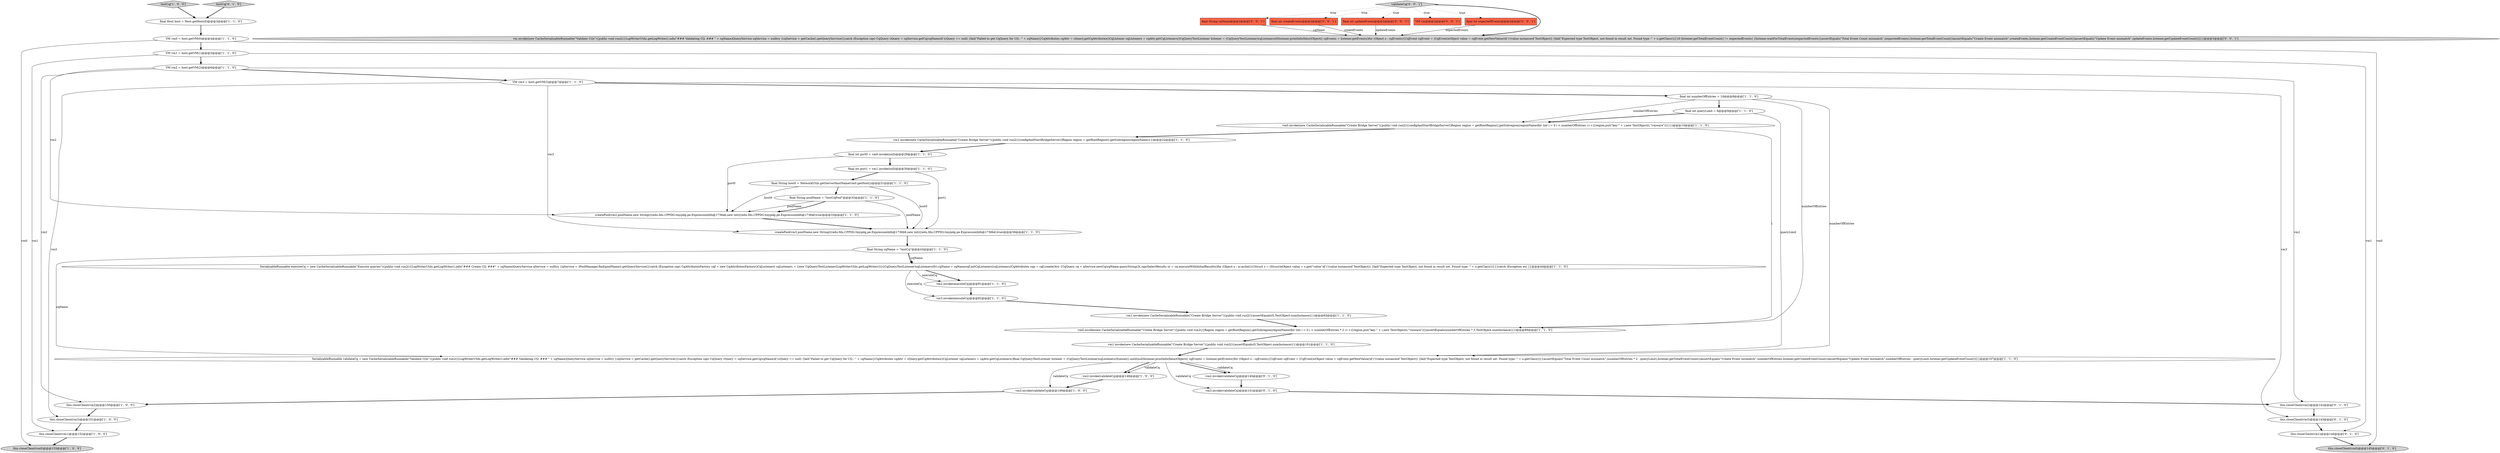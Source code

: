 digraph {
16 [style = filled, label = "this.closeClient(vm0)@@@153@@@['1', '0', '0']", fillcolor = lightgray, shape = ellipse image = "AAA0AAABBB1BBB"];
24 [style = filled, label = "final String host0 = NetworkUtils.getServerHostName(vm0.getHost())@@@31@@@['1', '1', '0']", fillcolor = white, shape = ellipse image = "AAA0AAABBB1BBB"];
0 [style = filled, label = "vm1.invoke(new CacheSerializableRunnable(\"Create Bridge Server\"){public void run2(){assertEquals(0,TestObject.numInstance)}})@@@83@@@['1', '1', '0']", fillcolor = white, shape = ellipse image = "AAA0AAABBB1BBB"];
11 [style = filled, label = "final Host host = Host.getHost(0)@@@3@@@['1', '1', '0']", fillcolor = white, shape = ellipse image = "AAA0AAABBB1BBB"];
19 [style = filled, label = "testCq['1', '0', '0']", fillcolor = lightgray, shape = diamond image = "AAA0AAABBB1BBB"];
29 [style = filled, label = "vm0.invoke(new CacheSerializableRunnable(\"Create Bridge Server\"){public void run2(){configAndStartBridgeServer()Region region = getRootRegion().getSubregion(regionName)for (int i = 0 i < numberOfEntries i++){region.put(\"key-\" + i,new TestObject(i,\"vmware\"))}}})@@@10@@@['1', '1', '0']", fillcolor = white, shape = ellipse image = "AAA0AAABBB1BBB"];
30 [style = filled, label = "this.closeClient(vm1)@@@144@@@['0', '1', '0']", fillcolor = white, shape = ellipse image = "AAA0AAABBB2BBB"];
6 [style = filled, label = "VM vm2 = host.getVM(2)@@@6@@@['1', '1', '0']", fillcolor = white, shape = ellipse image = "AAA0AAABBB1BBB"];
38 [style = filled, label = "final String cqName@@@2@@@['0', '0', '1']", fillcolor = tomato, shape = box image = "AAA0AAABBB3BBB"];
42 [style = filled, label = "final int createEvents@@@2@@@['0', '0', '1']", fillcolor = tomato, shape = box image = "AAA0AAABBB3BBB"];
10 [style = filled, label = "vm2.invoke(executeCq)@@@81@@@['1', '1', '0']", fillcolor = white, shape = ellipse image = "AAA0AAABBB1BBB"];
12 [style = filled, label = "vm3.invoke(executeCq)@@@82@@@['1', '1', '0']", fillcolor = white, shape = ellipse image = "AAA0AAABBB1BBB"];
43 [style = filled, label = "final int updateEvents@@@2@@@['0', '0', '1']", fillcolor = tomato, shape = box image = "AAA0AAABBB3BBB"];
36 [style = filled, label = "vm2.invoke(validateCq)@@@140@@@['0', '1', '0']", fillcolor = white, shape = ellipse image = "AAA0AAABBB2BBB"];
28 [style = filled, label = "vm2.invoke(validateCq)@@@148@@@['1', '0', '0']", fillcolor = white, shape = ellipse image = "AAA0AAABBB1BBB"];
25 [style = filled, label = "final String poolName = \"testCqPool\"@@@32@@@['1', '1', '0']", fillcolor = white, shape = ellipse image = "AAA0AAABBB1BBB"];
3 [style = filled, label = "SerializableRunnable executeCq = new CacheSerializableRunnable(\"Execute queries\"){public void run2(){LogWriterUtils.getLogWriter().info(\"### Create CQ. ###\" + cqName)QueryService qService = nulltry {qService = (PoolManager.find(poolName)).getQueryService()}catch (Exception cqe) CqAttributesFactory cqf = new CqAttributesFactory()CqListener(( cqListeners = {new CqQueryTestListener(LogWriterUtils.getLogWriter())}((CqQueryTestListener)cqListeners(0().cqName = cqNamecqf.initCqListeners(cqListeners)CqAttributes cqa = cqf.create()try {CqQuery cq = qService.newCq(cqName,queryString(3(,cqa)SelectResults sr = cq.executeWithInitialResults()for (Object o : sr.asSet()){Struct s = (Struct)oObject value = s.get(\"value\")if (!(value instanceof TestObject)) {fail(\"Expected type TestObject, not found in result set. Found type :\" + o.getClass())}}}catch (Exception ex) }}@@@44@@@['1', '1', '0']", fillcolor = white, shape = ellipse image = "AAA0AAABBB1BBB"];
20 [style = filled, label = "this.closeClient(vm3)@@@151@@@['1', '0', '0']", fillcolor = white, shape = ellipse image = "AAA0AAABBB1BBB"];
27 [style = filled, label = "vm3.invoke(validateCq)@@@149@@@['1', '0', '0']", fillcolor = white, shape = ellipse image = "AAA0AAABBB1BBB"];
5 [style = filled, label = "vm1.invoke(new CacheSerializableRunnable(\"Create Bridge Server\"){public void run2(){configAndStartBridgeServer()Region region = getRootRegion().getSubregion(regionName)}})@@@22@@@['1', '1', '0']", fillcolor = white, shape = ellipse image = "AAA0AAABBB1BBB"];
15 [style = filled, label = "this.closeClient(vm1)@@@152@@@['1', '0', '0']", fillcolor = white, shape = ellipse image = "AAA0AAABBB1BBB"];
14 [style = filled, label = "final int port0 = vm0.invoke(null)@@@29@@@['1', '1', '0']", fillcolor = white, shape = ellipse image = "AAA0AAABBB1BBB"];
8 [style = filled, label = "VM vm1 = host.getVM(1)@@@5@@@['1', '1', '0']", fillcolor = white, shape = ellipse image = "AAA0AAABBB1BBB"];
9 [style = filled, label = "createPool(vm3,poolName,new String((((edu.fdu.CPPDG.tinypdg.pe.ExpressionInfo@1736b9,new int((((edu.fdu.CPPDG.tinypdg.pe.ExpressionInfo@1736bd,true)@@@38@@@['1', '1', '0']", fillcolor = white, shape = ellipse image = "AAA0AAABBB1BBB"];
1 [style = filled, label = "vm1.invoke(new CacheSerializableRunnable(\"Create Bridge Server\"){public void run2(){assertEquals(0,TestObject.numInstance)}})@@@101@@@['1', '1', '0']", fillcolor = white, shape = ellipse image = "AAA0AAABBB1BBB"];
21 [style = filled, label = "final int numberOfEntries = 10@@@8@@@['1', '1', '0']", fillcolor = white, shape = ellipse image = "AAA0AAABBB1BBB"];
26 [style = filled, label = "SerializableRunnable validateCq = new CacheSerializableRunnable(\"Validate CQs\"){public void run2(){LogWriterUtils.getLogWriter().info(\"### Validating CQ. ### \" + cqName)QueryService cqService = nulltry {cqService = getCache().getQueryService()}catch (Exception cqe) CqQuery cQuery = cqService.getCq(cqName)if (cQuery == null) {fail(\"Failed to get CqQuery for CQ : \" + cqName)}CqAttributes cqAttr = cQuery.getCqAttributes()CqListener cqListeners = cqAttr.getCqListeners()final CqQueryTestListener listener = (CqQueryTestListener)cqListeners(0(await().until(null)listener.printInfo(false)Object(( cqEvents = listener.getEvents()for (Object o : cqEvents){CqEvent cqEvent = (CqEvent)oObject value = cqEvent.getNewValue()if (!(value instanceof TestObject)) {fail(\"Expected type TestObject, not found in result set. Found type :\" + o.getClass())}}assertEquals(\"Total Event Count mismatch\",(numberOfEntries * 2 - queryLimit),listener.getTotalEventCount())assertEquals(\"Create Event mismatch\",numberOfEntries,listener.getCreateEventCount())assertEquals(\"Update Event mismatch\",numberOfEntries - queryLimit,listener.getUpdateEventCount())}}@@@107@@@['1', '1', '0']", fillcolor = white, shape = ellipse image = "AAA0AAABBB1BBB"];
18 [style = filled, label = "this.closeClient(vm2)@@@150@@@['1', '0', '0']", fillcolor = white, shape = ellipse image = "AAA0AAABBB1BBB"];
31 [style = filled, label = "testCq['0', '1', '0']", fillcolor = lightgray, shape = diamond image = "AAA0AAABBB2BBB"];
40 [style = filled, label = "VM vm@@@2@@@['0', '0', '1']", fillcolor = tomato, shape = box image = "AAA0AAABBB3BBB"];
7 [style = filled, label = "vm0.invoke(new CacheSerializableRunnable(\"Create Bridge Server\"){public void run2(){Region region = getRootRegion().getSubregion(regionName)for (int i = 0 i < numberOfEntries * 2 i++){region.put(\"key-\" + i,new TestObject(i,\"vmware\"))}assertEquals(numberOfEntries * 3,TestObject.numInstance)}})@@@89@@@['1', '1', '0']", fillcolor = white, shape = ellipse image = "AAA0AAABBB1BBB"];
41 [style = filled, label = "final int expectedEvents@@@2@@@['0', '0', '1']", fillcolor = tomato, shape = box image = "AAA0AAABBB3BBB"];
34 [style = filled, label = "this.closeClient(vm2)@@@142@@@['0', '1', '0']", fillcolor = white, shape = ellipse image = "AAA0AAABBB2BBB"];
33 [style = filled, label = "this.closeClient(vm0)@@@145@@@['0', '1', '0']", fillcolor = lightgray, shape = ellipse image = "AAA0AAABBB2BBB"];
23 [style = filled, label = "final String cqName = \"testCq\"@@@43@@@['1', '1', '0']", fillcolor = white, shape = ellipse image = "AAA0AAABBB1BBB"];
37 [style = filled, label = "validateCq['0', '0', '1']", fillcolor = lightgray, shape = diamond image = "AAA0AAABBB3BBB"];
17 [style = filled, label = "final int queryLimit = 6@@@9@@@['1', '1', '0']", fillcolor = white, shape = ellipse image = "AAA0AAABBB1BBB"];
39 [style = filled, label = "vm.invoke(new CacheSerializableRunnable(\"Validate CQs\"){public void run2(){LogWriterUtils.getLogWriter().info(\"### Validating CQ. ### \" + cqName)QueryService cqService = nulltry {cqService = getCache().getQueryService()}catch (Exception cqe) CqQuery cQuery = cqService.getCq(cqName)if (cQuery == null) {fail(\"Failed to get CqQuery for CQ : \" + cqName)}CqAttributes cqAttr = cQuery.getCqAttributes()CqListener cqListeners = cqAttr.getCqListeners()CqQueryTestListener listener = (CqQueryTestListener)cqListeners(0(listener.printInfo(false)Object(( cqEvents = listener.getEvents()for (Object o : cqEvents){CqEvent cqEvent = (CqEvent)oObject value = cqEvent.getNewValue()if (!(value instanceof TestObject)) {fail(\"Expected type TestObject, not found in result set. Found type :\" + o.getClass())}}if (listener.getTotalEventCount() != expectedEvents) {listener.waitForTotalEvents(expectedEvents)}assertEquals(\"Total Event Count mismatch\",(expectedEvents),listener.getTotalEventCount())assertEquals(\"Create Event mismatch\",createEvents,listener.getCreateEventCount())assertEquals(\"Update Event mismatch\",updateEvents,listener.getUpdateEventCount())}})@@@3@@@['0', '0', '1']", fillcolor = lightgray, shape = ellipse image = "AAA0AAABBB3BBB"];
2 [style = filled, label = "VM vm0 = host.getVM(0)@@@4@@@['1', '1', '0']", fillcolor = white, shape = ellipse image = "AAA0AAABBB1BBB"];
35 [style = filled, label = "this.closeClient(vm3)@@@143@@@['0', '1', '0']", fillcolor = white, shape = ellipse image = "AAA0AAABBB2BBB"];
4 [style = filled, label = "final int port1 = vm1.invoke(null)@@@30@@@['1', '1', '0']", fillcolor = white, shape = ellipse image = "AAA0AAABBB1BBB"];
32 [style = filled, label = "vm3.invoke(validateCq)@@@141@@@['0', '1', '0']", fillcolor = white, shape = ellipse image = "AAA0AAABBB2BBB"];
22 [style = filled, label = "createPool(vm2,poolName,new String((((edu.fdu.CPPDG.tinypdg.pe.ExpressionInfo@1736ab,new int((((edu.fdu.CPPDG.tinypdg.pe.ExpressionInfo@1736af,true)@@@33@@@['1', '1', '0']", fillcolor = white, shape = ellipse image = "AAA0AAABBB1BBB"];
13 [style = filled, label = "VM vm3 = host.getVM(3)@@@7@@@['1', '1', '0']", fillcolor = white, shape = ellipse image = "AAA0AAABBB1BBB"];
23->3 [style = bold, label=""];
12->0 [style = bold, label=""];
5->14 [style = bold, label=""];
3->10 [style = bold, label=""];
8->30 [style = solid, label="vm1"];
6->22 [style = solid, label="vm2"];
24->22 [style = solid, label="host0"];
31->11 [style = bold, label=""];
18->20 [style = bold, label=""];
23->3 [style = solid, label="cqName"];
3->10 [style = solid, label="executeCq"];
37->40 [style = dotted, label="true"];
26->36 [style = bold, label=""];
38->39 [style = solid, label="cqName"];
35->30 [style = bold, label=""];
0->7 [style = bold, label=""];
20->15 [style = bold, label=""];
21->17 [style = bold, label=""];
6->18 [style = solid, label="vm2"];
42->39 [style = solid, label="createEvents"];
26->32 [style = solid, label="validateCq"];
6->13 [style = bold, label=""];
13->9 [style = solid, label="vm3"];
29->5 [style = bold, label=""];
21->7 [style = solid, label="numberOfEntries"];
8->6 [style = bold, label=""];
29->7 [style = solid, label="i"];
41->39 [style = solid, label="expectedEvents"];
22->9 [style = bold, label=""];
11->2 [style = bold, label=""];
17->26 [style = solid, label="queryLimit"];
4->9 [style = solid, label="port1"];
2->8 [style = bold, label=""];
10->12 [style = bold, label=""];
2->16 [style = solid, label="vm0"];
28->27 [style = bold, label=""];
23->26 [style = solid, label="cqName"];
4->24 [style = bold, label=""];
37->38 [style = dotted, label="true"];
30->33 [style = bold, label=""];
37->39 [style = bold, label=""];
25->22 [style = solid, label="poolName"];
37->41 [style = dotted, label="true"];
19->11 [style = bold, label=""];
25->9 [style = solid, label="poolName"];
2->33 [style = solid, label="vm0"];
3->12 [style = solid, label="executeCq"];
37->42 [style = dotted, label="true"];
26->28 [style = solid, label="validateCq"];
15->16 [style = bold, label=""];
6->34 [style = solid, label="vm2"];
26->28 [style = bold, label=""];
27->18 [style = bold, label=""];
21->26 [style = solid, label="numberOfEntries"];
36->32 [style = bold, label=""];
24->9 [style = solid, label="host0"];
1->26 [style = bold, label=""];
13->20 [style = solid, label="vm3"];
9->23 [style = bold, label=""];
32->34 [style = bold, label=""];
24->25 [style = bold, label=""];
34->35 [style = bold, label=""];
7->1 [style = bold, label=""];
8->15 [style = solid, label="vm1"];
14->4 [style = bold, label=""];
14->22 [style = solid, label="port0"];
13->35 [style = solid, label="vm3"];
25->22 [style = bold, label=""];
37->43 [style = dotted, label="true"];
26->27 [style = solid, label="validateCq"];
17->29 [style = bold, label=""];
43->39 [style = solid, label="updateEvents"];
21->29 [style = solid, label="numberOfEntries"];
13->21 [style = bold, label=""];
26->36 [style = solid, label="validateCq"];
}
